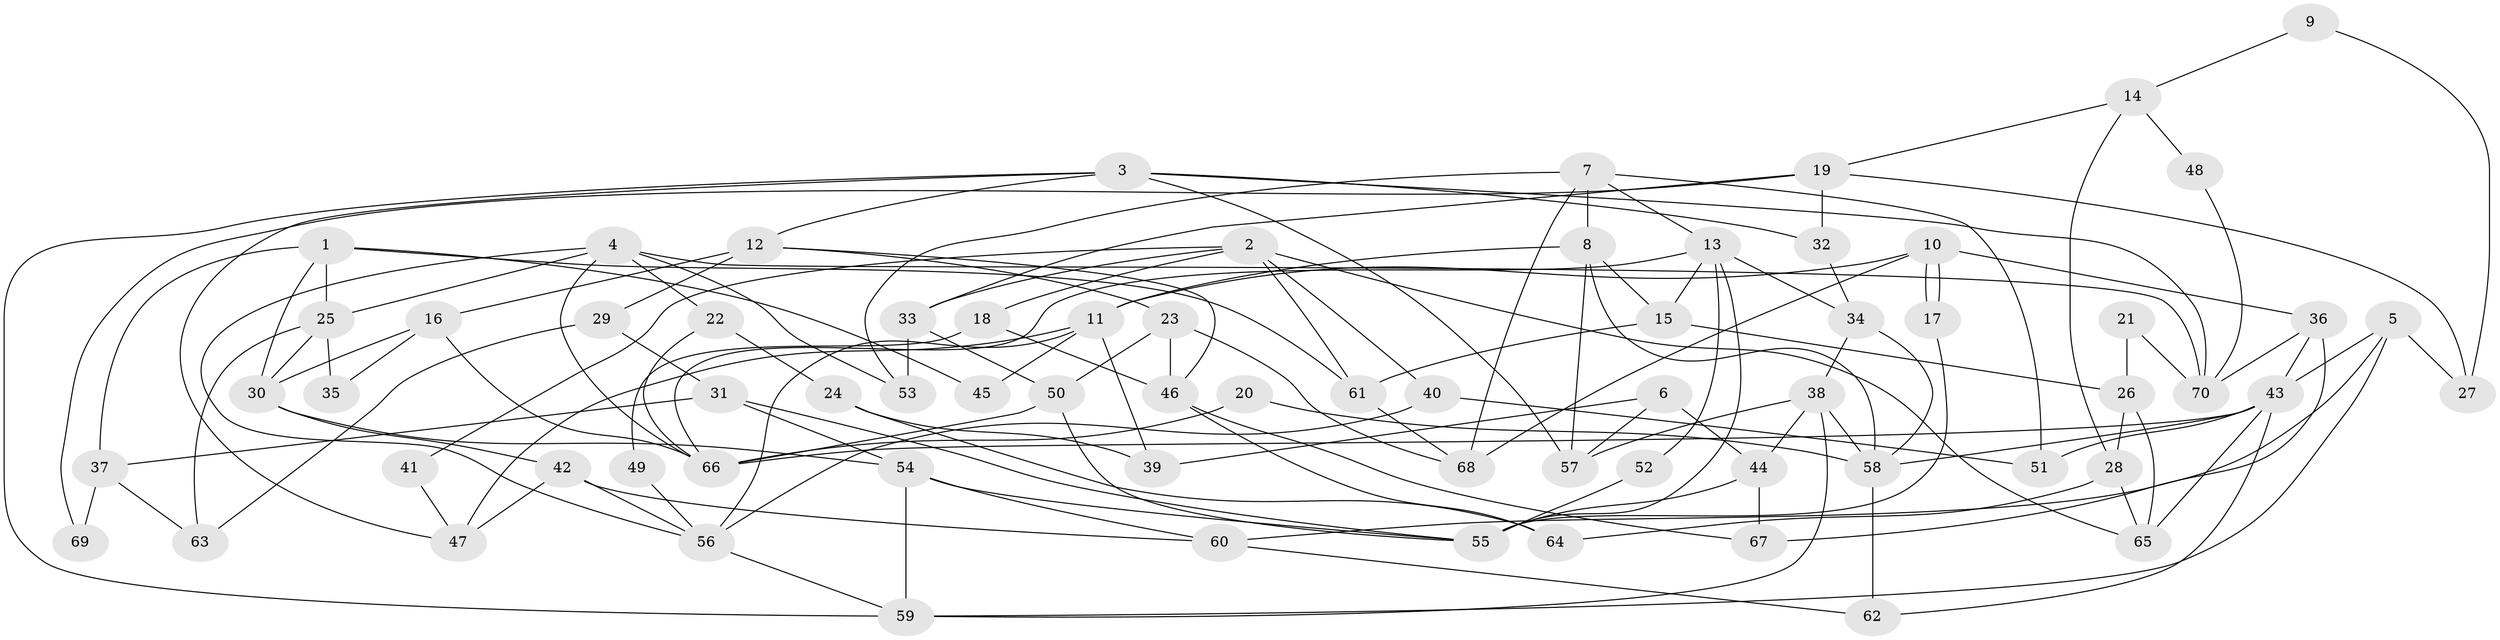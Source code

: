 // coarse degree distribution, {2: 0.23809523809523808, 6: 0.23809523809523808, 5: 0.047619047619047616, 7: 0.09523809523809523, 3: 0.19047619047619047, 10: 0.047619047619047616, 9: 0.047619047619047616, 4: 0.09523809523809523}
// Generated by graph-tools (version 1.1) at 2025/52/03/04/25 21:52:24]
// undirected, 70 vertices, 140 edges
graph export_dot {
graph [start="1"]
  node [color=gray90,style=filled];
  1;
  2;
  3;
  4;
  5;
  6;
  7;
  8;
  9;
  10;
  11;
  12;
  13;
  14;
  15;
  16;
  17;
  18;
  19;
  20;
  21;
  22;
  23;
  24;
  25;
  26;
  27;
  28;
  29;
  30;
  31;
  32;
  33;
  34;
  35;
  36;
  37;
  38;
  39;
  40;
  41;
  42;
  43;
  44;
  45;
  46;
  47;
  48;
  49;
  50;
  51;
  52;
  53;
  54;
  55;
  56;
  57;
  58;
  59;
  60;
  61;
  62;
  63;
  64;
  65;
  66;
  67;
  68;
  69;
  70;
  1 -- 61;
  1 -- 30;
  1 -- 25;
  1 -- 37;
  1 -- 45;
  2 -- 61;
  2 -- 40;
  2 -- 18;
  2 -- 33;
  2 -- 41;
  2 -- 65;
  3 -- 12;
  3 -- 59;
  3 -- 32;
  3 -- 47;
  3 -- 57;
  3 -- 70;
  4 -- 66;
  4 -- 53;
  4 -- 22;
  4 -- 25;
  4 -- 56;
  4 -- 70;
  5 -- 59;
  5 -- 43;
  5 -- 27;
  5 -- 60;
  6 -- 57;
  6 -- 44;
  6 -- 39;
  7 -- 8;
  7 -- 13;
  7 -- 51;
  7 -- 53;
  7 -- 68;
  8 -- 57;
  8 -- 15;
  8 -- 11;
  8 -- 58;
  9 -- 27;
  9 -- 14;
  10 -- 17;
  10 -- 17;
  10 -- 11;
  10 -- 36;
  10 -- 68;
  11 -- 47;
  11 -- 39;
  11 -- 45;
  11 -- 56;
  12 -- 16;
  12 -- 23;
  12 -- 29;
  12 -- 46;
  13 -- 34;
  13 -- 55;
  13 -- 15;
  13 -- 52;
  13 -- 66;
  14 -- 28;
  14 -- 19;
  14 -- 48;
  15 -- 26;
  15 -- 61;
  16 -- 66;
  16 -- 30;
  16 -- 35;
  17 -- 55;
  18 -- 46;
  18 -- 49;
  19 -- 33;
  19 -- 32;
  19 -- 27;
  19 -- 69;
  20 -- 58;
  20 -- 66;
  21 -- 26;
  21 -- 70;
  22 -- 66;
  22 -- 24;
  23 -- 68;
  23 -- 50;
  23 -- 46;
  24 -- 39;
  24 -- 64;
  25 -- 30;
  25 -- 35;
  25 -- 63;
  26 -- 28;
  26 -- 65;
  28 -- 65;
  28 -- 64;
  29 -- 31;
  29 -- 63;
  30 -- 54;
  30 -- 42;
  31 -- 37;
  31 -- 54;
  31 -- 55;
  32 -- 34;
  33 -- 50;
  33 -- 53;
  34 -- 58;
  34 -- 38;
  36 -- 70;
  36 -- 43;
  36 -- 67;
  37 -- 63;
  37 -- 69;
  38 -- 58;
  38 -- 59;
  38 -- 44;
  38 -- 57;
  40 -- 51;
  40 -- 56;
  41 -- 47;
  42 -- 56;
  42 -- 47;
  42 -- 60;
  43 -- 58;
  43 -- 51;
  43 -- 62;
  43 -- 65;
  43 -- 66;
  44 -- 67;
  44 -- 55;
  46 -- 64;
  46 -- 67;
  48 -- 70;
  49 -- 56;
  50 -- 55;
  50 -- 66;
  52 -- 55;
  54 -- 55;
  54 -- 60;
  54 -- 59;
  56 -- 59;
  58 -- 62;
  60 -- 62;
  61 -- 68;
}
